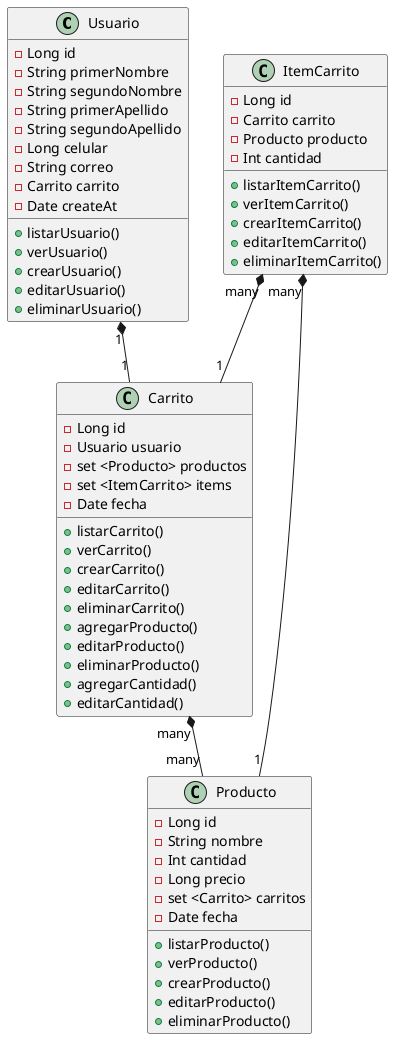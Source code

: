 @startuml tienda-web

Usuario "1" *-- "1" Carrito
Carrito "many" *-- "many" Producto
ItemCarrito "many" *-- "1" Carrito
ItemCarrito "many" *-- "1" Producto 

Class Usuario {
    - Long id
    - String primerNombre
    - String segundoNombre
    - String primerApellido
    - String segundoApellido
    - Long celular
    - String correo
    - Carrito carrito
    - Date createAt

    + listarUsuario()
    + verUsuario()
    + crearUsuario()
    + editarUsuario()
    + eliminarUsuario()

    ' + Long getId()
    ' + void setId(Long id)
    ' + String getPrimerNombre()
    ' + void setPrimerNombre()
    ' + String getSegundoNombre()
    ' + void setSegundoNombre()
    ' + String getPrimerApellido()
    ' + void setPrimerApllido()
    ' + String getSegundoApellido()
    ' + void setSegundoApellido()
    ' + Long getCelular()
    ' + void setCelular()
    ' + String getCorreo()
    ' + void setCorreo()
    ' + Carrito getCarrito()
    ' + void setCarrito()
    ' + Date getCreateAt()
    ' + void setCreateAt()
}

class Producto{
    - Long id
    - String nombre
    - Int cantidad
    - Long precio
    - set <Carrito> carritos
    - Date fecha

    + listarProducto()
    + verProducto()
    + crearProducto()
    + editarProducto()
    + eliminarProducto()
}

class Carrito{
    - Long id
    - Usuario usuario
    - set <Producto> productos
    - set <ItemCarrito> items
    - Date fecha
    
    + listarCarrito()
    + verCarrito()
    + crearCarrito()
    + editarCarrito()
    + eliminarCarrito()
    + agregarProducto()
    + editarProducto()
    + eliminarProducto()
    + agregarCantidad()
    + editarCantidad()
}

class ItemCarrito {
    -Long id
    - Carrito carrito
    - Producto producto
    - Int cantidad

    + listarItemCarrito()
    + verItemCarrito()
    + crearItemCarrito()
    + editarItemCarrito()
    + eliminarItemCarrito()
}

@enduml